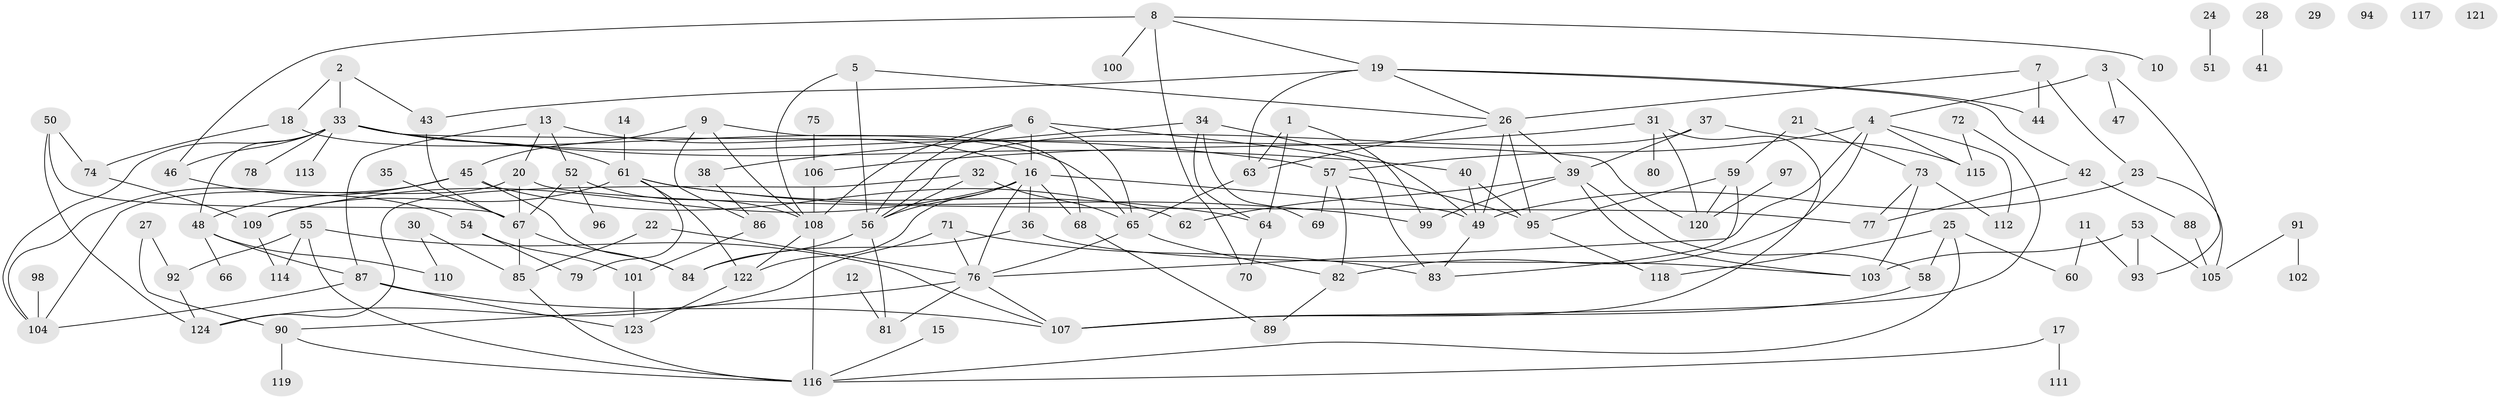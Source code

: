 // Generated by graph-tools (version 1.1) at 2025/00/03/09/25 03:00:52]
// undirected, 124 vertices, 197 edges
graph export_dot {
graph [start="1"]
  node [color=gray90,style=filled];
  1;
  2;
  3;
  4;
  5;
  6;
  7;
  8;
  9;
  10;
  11;
  12;
  13;
  14;
  15;
  16;
  17;
  18;
  19;
  20;
  21;
  22;
  23;
  24;
  25;
  26;
  27;
  28;
  29;
  30;
  31;
  32;
  33;
  34;
  35;
  36;
  37;
  38;
  39;
  40;
  41;
  42;
  43;
  44;
  45;
  46;
  47;
  48;
  49;
  50;
  51;
  52;
  53;
  54;
  55;
  56;
  57;
  58;
  59;
  60;
  61;
  62;
  63;
  64;
  65;
  66;
  67;
  68;
  69;
  70;
  71;
  72;
  73;
  74;
  75;
  76;
  77;
  78;
  79;
  80;
  81;
  82;
  83;
  84;
  85;
  86;
  87;
  88;
  89;
  90;
  91;
  92;
  93;
  94;
  95;
  96;
  97;
  98;
  99;
  100;
  101;
  102;
  103;
  104;
  105;
  106;
  107;
  108;
  109;
  110;
  111;
  112;
  113;
  114;
  115;
  116;
  117;
  118;
  119;
  120;
  121;
  122;
  123;
  124;
  1 -- 63;
  1 -- 64;
  1 -- 99;
  2 -- 18;
  2 -- 33;
  2 -- 43;
  3 -- 4;
  3 -- 47;
  3 -- 93;
  4 -- 57;
  4 -- 76;
  4 -- 82;
  4 -- 112;
  4 -- 115;
  5 -- 26;
  5 -- 56;
  5 -- 108;
  6 -- 16;
  6 -- 56;
  6 -- 65;
  6 -- 83;
  6 -- 108;
  7 -- 23;
  7 -- 26;
  7 -- 44;
  8 -- 10;
  8 -- 19;
  8 -- 46;
  8 -- 70;
  8 -- 100;
  9 -- 45;
  9 -- 68;
  9 -- 86;
  9 -- 108;
  11 -- 60;
  11 -- 93;
  12 -- 81;
  13 -- 16;
  13 -- 20;
  13 -- 52;
  13 -- 87;
  14 -- 61;
  15 -- 116;
  16 -- 36;
  16 -- 49;
  16 -- 56;
  16 -- 68;
  16 -- 76;
  16 -- 109;
  16 -- 122;
  17 -- 111;
  17 -- 116;
  18 -- 65;
  18 -- 74;
  19 -- 26;
  19 -- 42;
  19 -- 43;
  19 -- 44;
  19 -- 63;
  20 -- 67;
  20 -- 77;
  20 -- 104;
  21 -- 59;
  21 -- 73;
  22 -- 76;
  22 -- 85;
  23 -- 49;
  23 -- 105;
  24 -- 51;
  25 -- 58;
  25 -- 60;
  25 -- 116;
  25 -- 118;
  26 -- 39;
  26 -- 49;
  26 -- 63;
  26 -- 95;
  27 -- 90;
  27 -- 92;
  28 -- 41;
  30 -- 85;
  30 -- 110;
  31 -- 80;
  31 -- 106;
  31 -- 107;
  31 -- 120;
  32 -- 56;
  32 -- 65;
  32 -- 124;
  33 -- 40;
  33 -- 46;
  33 -- 48;
  33 -- 57;
  33 -- 61;
  33 -- 78;
  33 -- 104;
  33 -- 113;
  33 -- 120;
  34 -- 38;
  34 -- 49;
  34 -- 64;
  34 -- 69;
  35 -- 67;
  36 -- 84;
  36 -- 103;
  37 -- 39;
  37 -- 56;
  37 -- 115;
  38 -- 86;
  39 -- 58;
  39 -- 62;
  39 -- 99;
  39 -- 103;
  40 -- 49;
  40 -- 95;
  42 -- 77;
  42 -- 88;
  43 -- 67;
  45 -- 48;
  45 -- 62;
  45 -- 84;
  45 -- 104;
  46 -- 54;
  48 -- 66;
  48 -- 87;
  48 -- 110;
  49 -- 83;
  50 -- 67;
  50 -- 74;
  50 -- 124;
  52 -- 67;
  52 -- 96;
  52 -- 108;
  53 -- 93;
  53 -- 103;
  53 -- 105;
  54 -- 79;
  54 -- 101;
  55 -- 92;
  55 -- 107;
  55 -- 114;
  55 -- 116;
  56 -- 81;
  56 -- 84;
  57 -- 69;
  57 -- 82;
  57 -- 95;
  58 -- 107;
  59 -- 83;
  59 -- 95;
  59 -- 120;
  61 -- 64;
  61 -- 79;
  61 -- 99;
  61 -- 109;
  61 -- 122;
  63 -- 65;
  64 -- 70;
  65 -- 76;
  65 -- 82;
  67 -- 84;
  67 -- 85;
  68 -- 89;
  71 -- 76;
  71 -- 83;
  71 -- 124;
  72 -- 107;
  72 -- 115;
  73 -- 77;
  73 -- 103;
  73 -- 112;
  74 -- 109;
  75 -- 106;
  76 -- 81;
  76 -- 90;
  76 -- 107;
  82 -- 89;
  85 -- 116;
  86 -- 101;
  87 -- 104;
  87 -- 107;
  87 -- 123;
  88 -- 105;
  90 -- 116;
  90 -- 119;
  91 -- 102;
  91 -- 105;
  92 -- 124;
  95 -- 118;
  97 -- 120;
  98 -- 104;
  101 -- 123;
  106 -- 108;
  108 -- 116;
  108 -- 122;
  109 -- 114;
  122 -- 123;
}
